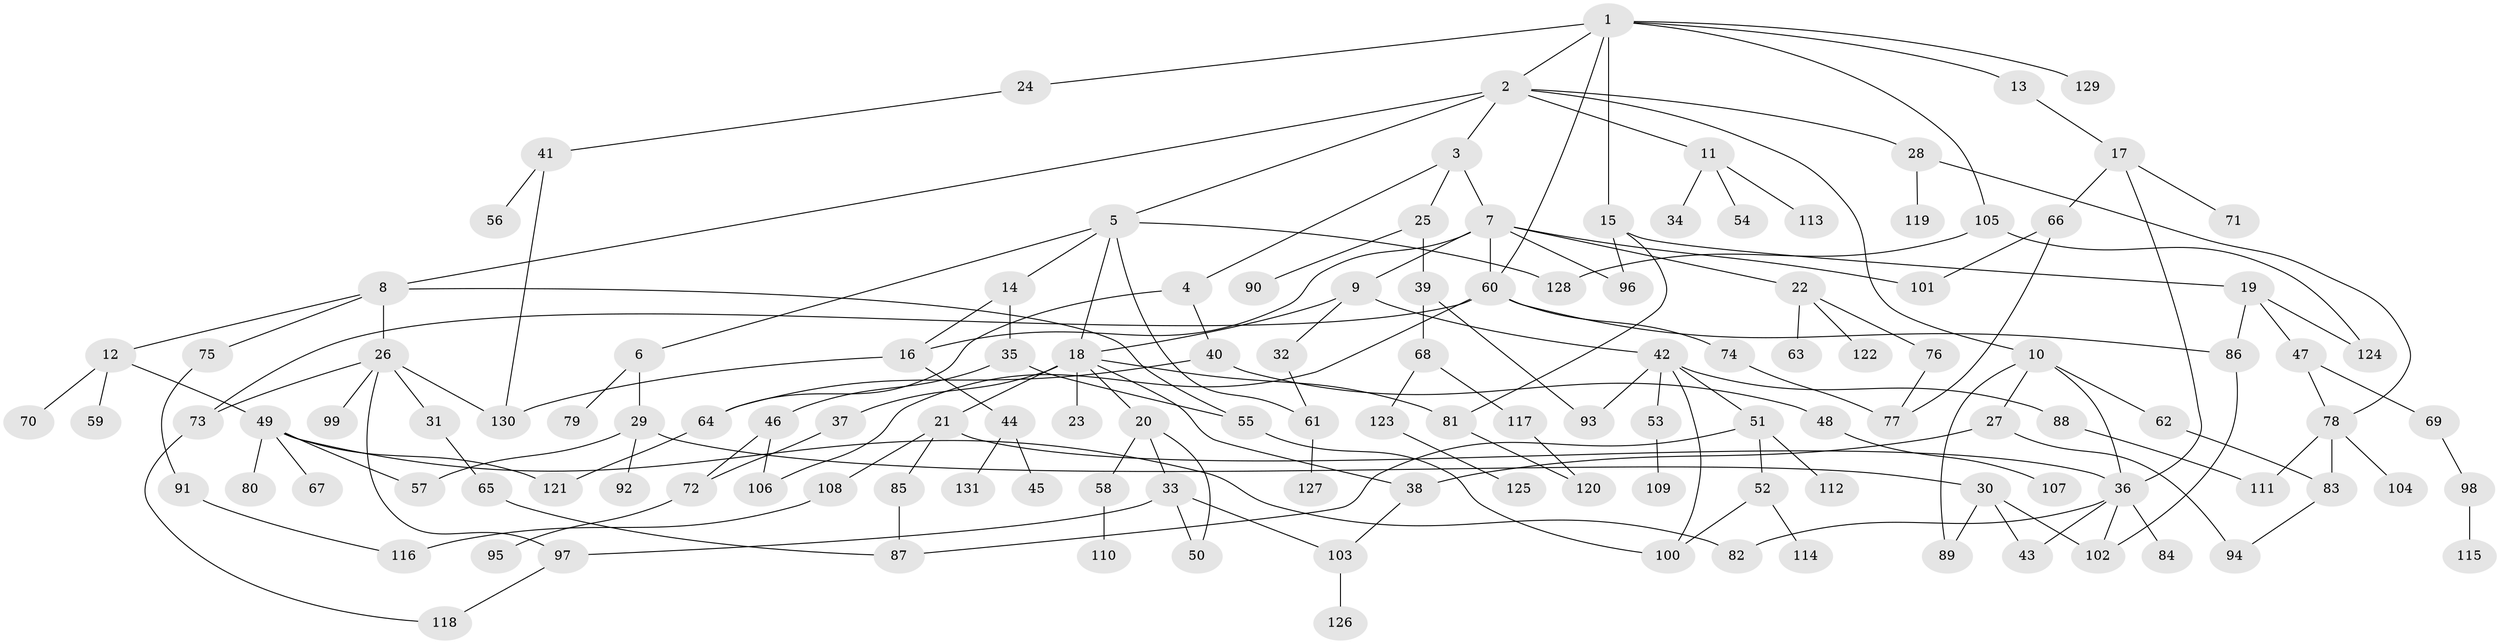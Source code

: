 // Generated by graph-tools (version 1.1) at 2025/49/03/09/25 03:49:27]
// undirected, 131 vertices, 174 edges
graph export_dot {
graph [start="1"]
  node [color=gray90,style=filled];
  1;
  2;
  3;
  4;
  5;
  6;
  7;
  8;
  9;
  10;
  11;
  12;
  13;
  14;
  15;
  16;
  17;
  18;
  19;
  20;
  21;
  22;
  23;
  24;
  25;
  26;
  27;
  28;
  29;
  30;
  31;
  32;
  33;
  34;
  35;
  36;
  37;
  38;
  39;
  40;
  41;
  42;
  43;
  44;
  45;
  46;
  47;
  48;
  49;
  50;
  51;
  52;
  53;
  54;
  55;
  56;
  57;
  58;
  59;
  60;
  61;
  62;
  63;
  64;
  65;
  66;
  67;
  68;
  69;
  70;
  71;
  72;
  73;
  74;
  75;
  76;
  77;
  78;
  79;
  80;
  81;
  82;
  83;
  84;
  85;
  86;
  87;
  88;
  89;
  90;
  91;
  92;
  93;
  94;
  95;
  96;
  97;
  98;
  99;
  100;
  101;
  102;
  103;
  104;
  105;
  106;
  107;
  108;
  109;
  110;
  111;
  112;
  113;
  114;
  115;
  116;
  117;
  118;
  119;
  120;
  121;
  122;
  123;
  124;
  125;
  126;
  127;
  128;
  129;
  130;
  131;
  1 -- 2;
  1 -- 13;
  1 -- 15;
  1 -- 24;
  1 -- 60;
  1 -- 105;
  1 -- 129;
  2 -- 3;
  2 -- 5;
  2 -- 8;
  2 -- 10;
  2 -- 11;
  2 -- 28;
  3 -- 4;
  3 -- 7;
  3 -- 25;
  4 -- 40;
  4 -- 64;
  5 -- 6;
  5 -- 14;
  5 -- 61;
  5 -- 128;
  5 -- 18;
  6 -- 29;
  6 -- 79;
  7 -- 9;
  7 -- 22;
  7 -- 101;
  7 -- 60;
  7 -- 16;
  7 -- 96;
  8 -- 12;
  8 -- 26;
  8 -- 55;
  8 -- 75;
  9 -- 18;
  9 -- 32;
  9 -- 42;
  10 -- 27;
  10 -- 36;
  10 -- 62;
  10 -- 89;
  11 -- 34;
  11 -- 54;
  11 -- 113;
  12 -- 49;
  12 -- 59;
  12 -- 70;
  13 -- 17;
  14 -- 16;
  14 -- 35;
  15 -- 19;
  15 -- 96;
  15 -- 81;
  16 -- 44;
  16 -- 130;
  17 -- 66;
  17 -- 71;
  17 -- 36;
  18 -- 20;
  18 -- 21;
  18 -- 23;
  18 -- 37;
  18 -- 38;
  18 -- 81;
  19 -- 47;
  19 -- 86;
  19 -- 124;
  20 -- 33;
  20 -- 58;
  20 -- 50;
  21 -- 85;
  21 -- 108;
  21 -- 36;
  22 -- 63;
  22 -- 76;
  22 -- 122;
  24 -- 41;
  25 -- 39;
  25 -- 90;
  26 -- 31;
  26 -- 73;
  26 -- 99;
  26 -- 130;
  26 -- 97;
  27 -- 94;
  27 -- 38;
  28 -- 78;
  28 -- 119;
  29 -- 30;
  29 -- 57;
  29 -- 92;
  30 -- 43;
  30 -- 102;
  30 -- 89;
  31 -- 65;
  32 -- 61;
  33 -- 50;
  33 -- 97;
  33 -- 103;
  35 -- 46;
  35 -- 55;
  36 -- 84;
  36 -- 102;
  36 -- 82;
  36 -- 43;
  37 -- 72;
  38 -- 103;
  39 -- 68;
  39 -- 93;
  40 -- 48;
  40 -- 64;
  41 -- 56;
  41 -- 130;
  42 -- 51;
  42 -- 53;
  42 -- 88;
  42 -- 100;
  42 -- 93;
  44 -- 45;
  44 -- 131;
  46 -- 72;
  46 -- 106;
  47 -- 69;
  47 -- 78;
  48 -- 107;
  49 -- 67;
  49 -- 80;
  49 -- 82;
  49 -- 121;
  49 -- 57;
  51 -- 52;
  51 -- 112;
  51 -- 87;
  52 -- 114;
  52 -- 100;
  53 -- 109;
  55 -- 100;
  58 -- 110;
  60 -- 74;
  60 -- 106;
  60 -- 73;
  60 -- 86;
  61 -- 127;
  62 -- 83;
  64 -- 121;
  65 -- 87;
  66 -- 101;
  66 -- 77;
  68 -- 117;
  68 -- 123;
  69 -- 98;
  72 -- 95;
  73 -- 118;
  74 -- 77;
  75 -- 91;
  76 -- 77;
  78 -- 104;
  78 -- 111;
  78 -- 83;
  81 -- 120;
  83 -- 94;
  85 -- 87;
  86 -- 102;
  88 -- 111;
  91 -- 116;
  97 -- 118;
  98 -- 115;
  103 -- 126;
  105 -- 124;
  105 -- 128;
  108 -- 116;
  117 -- 120;
  123 -- 125;
}
